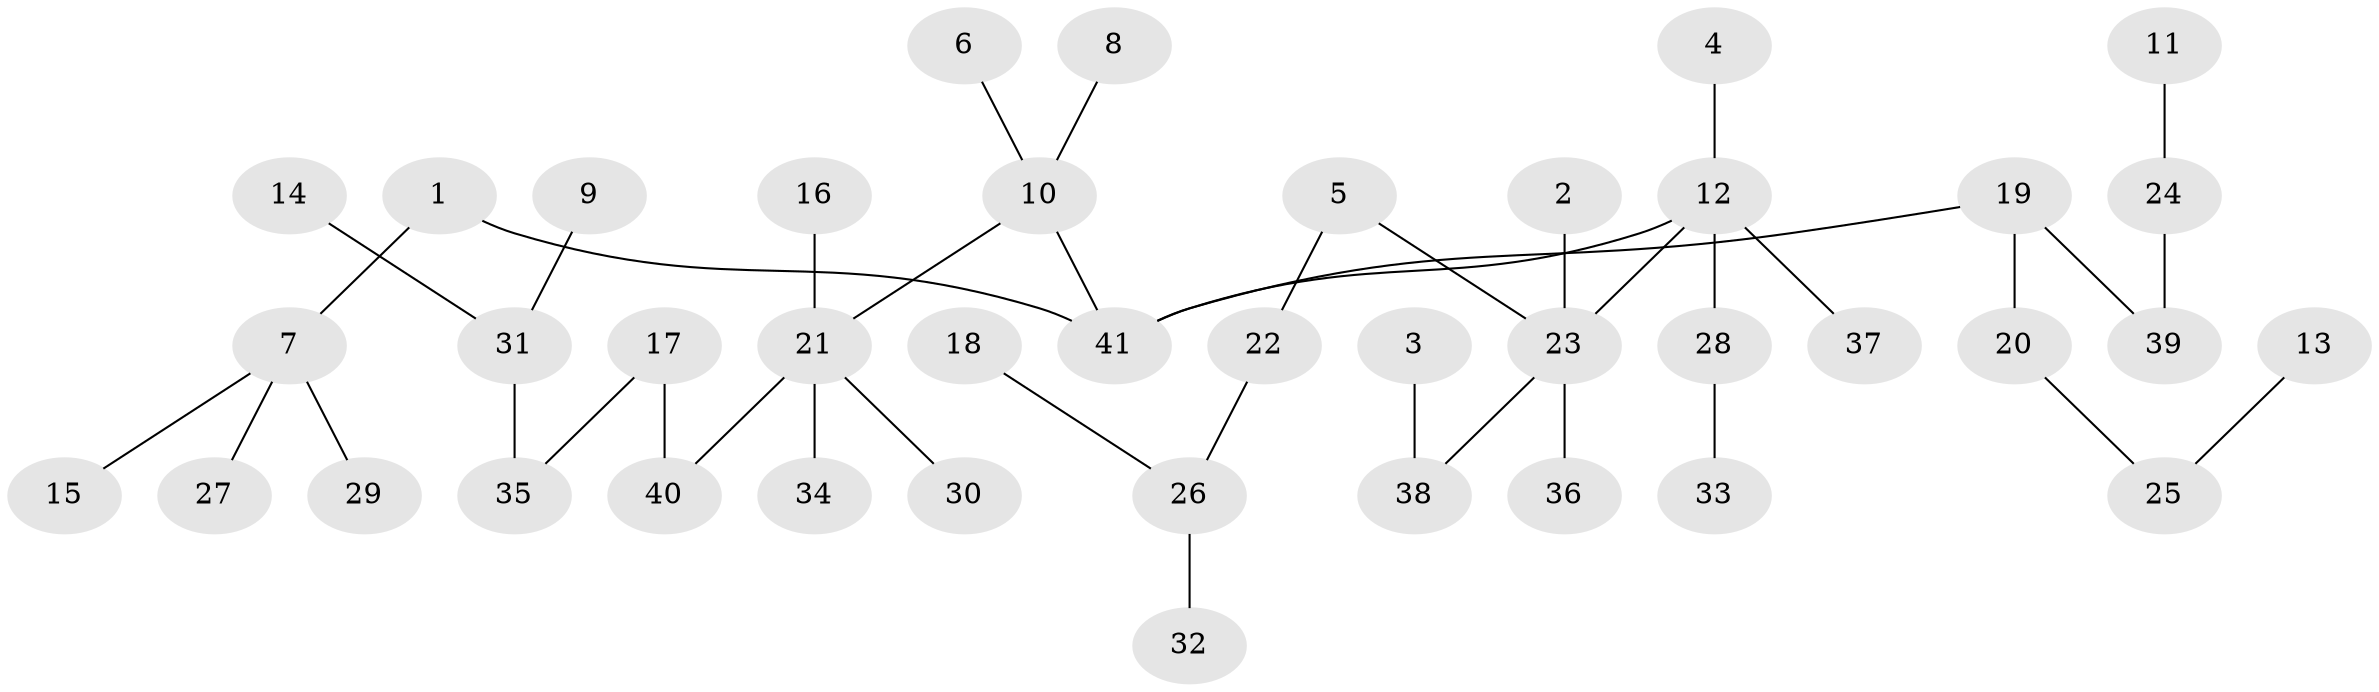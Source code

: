 // original degree distribution, {6: 0.022058823529411766, 2: 0.2426470588235294, 5: 0.022058823529411766, 3: 0.13970588235294118, 7: 0.014705882352941176, 4: 0.058823529411764705, 1: 0.5}
// Generated by graph-tools (version 1.1) at 2025/37/03/04/25 23:37:28]
// undirected, 41 vertices, 40 edges
graph export_dot {
  node [color=gray90,style=filled];
  1;
  2;
  3;
  4;
  5;
  6;
  7;
  8;
  9;
  10;
  11;
  12;
  13;
  14;
  15;
  16;
  17;
  18;
  19;
  20;
  21;
  22;
  23;
  24;
  25;
  26;
  27;
  28;
  29;
  30;
  31;
  32;
  33;
  34;
  35;
  36;
  37;
  38;
  39;
  40;
  41;
  1 -- 7 [weight=1.0];
  1 -- 41 [weight=1.0];
  2 -- 23 [weight=1.0];
  3 -- 38 [weight=1.0];
  4 -- 12 [weight=1.0];
  5 -- 22 [weight=1.0];
  5 -- 23 [weight=1.0];
  6 -- 10 [weight=1.0];
  7 -- 15 [weight=1.0];
  7 -- 27 [weight=1.0];
  7 -- 29 [weight=1.0];
  8 -- 10 [weight=1.0];
  9 -- 31 [weight=1.0];
  10 -- 21 [weight=1.0];
  10 -- 41 [weight=1.0];
  11 -- 24 [weight=1.0];
  12 -- 23 [weight=1.0];
  12 -- 28 [weight=1.0];
  12 -- 37 [weight=1.0];
  12 -- 41 [weight=1.0];
  13 -- 25 [weight=1.0];
  14 -- 31 [weight=1.0];
  16 -- 21 [weight=1.0];
  17 -- 35 [weight=1.0];
  17 -- 40 [weight=1.0];
  18 -- 26 [weight=1.0];
  19 -- 20 [weight=1.0];
  19 -- 39 [weight=1.0];
  19 -- 41 [weight=1.0];
  20 -- 25 [weight=1.0];
  21 -- 30 [weight=1.0];
  21 -- 34 [weight=1.0];
  21 -- 40 [weight=1.0];
  22 -- 26 [weight=1.0];
  23 -- 36 [weight=1.0];
  23 -- 38 [weight=1.0];
  24 -- 39 [weight=1.0];
  26 -- 32 [weight=1.0];
  28 -- 33 [weight=1.0];
  31 -- 35 [weight=1.0];
}
